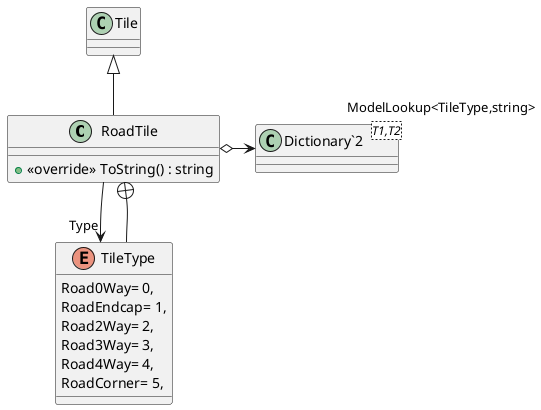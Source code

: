 @startuml
class RoadTile {
    + <<override>> ToString() : string
}
class "Dictionary`2"<T1,T2> {
}
enum TileType {
    Road0Way= 0,
    RoadEndcap= 1,
    Road2Way= 2,
    Road3Way= 3,
    Road4Way= 4,
    RoadCorner= 5,
}
Tile <|-- RoadTile
RoadTile o-> "ModelLookup<TileType,string>" "Dictionary`2"
RoadTile --> "Type" TileType
RoadTile +-- TileType
@enduml
